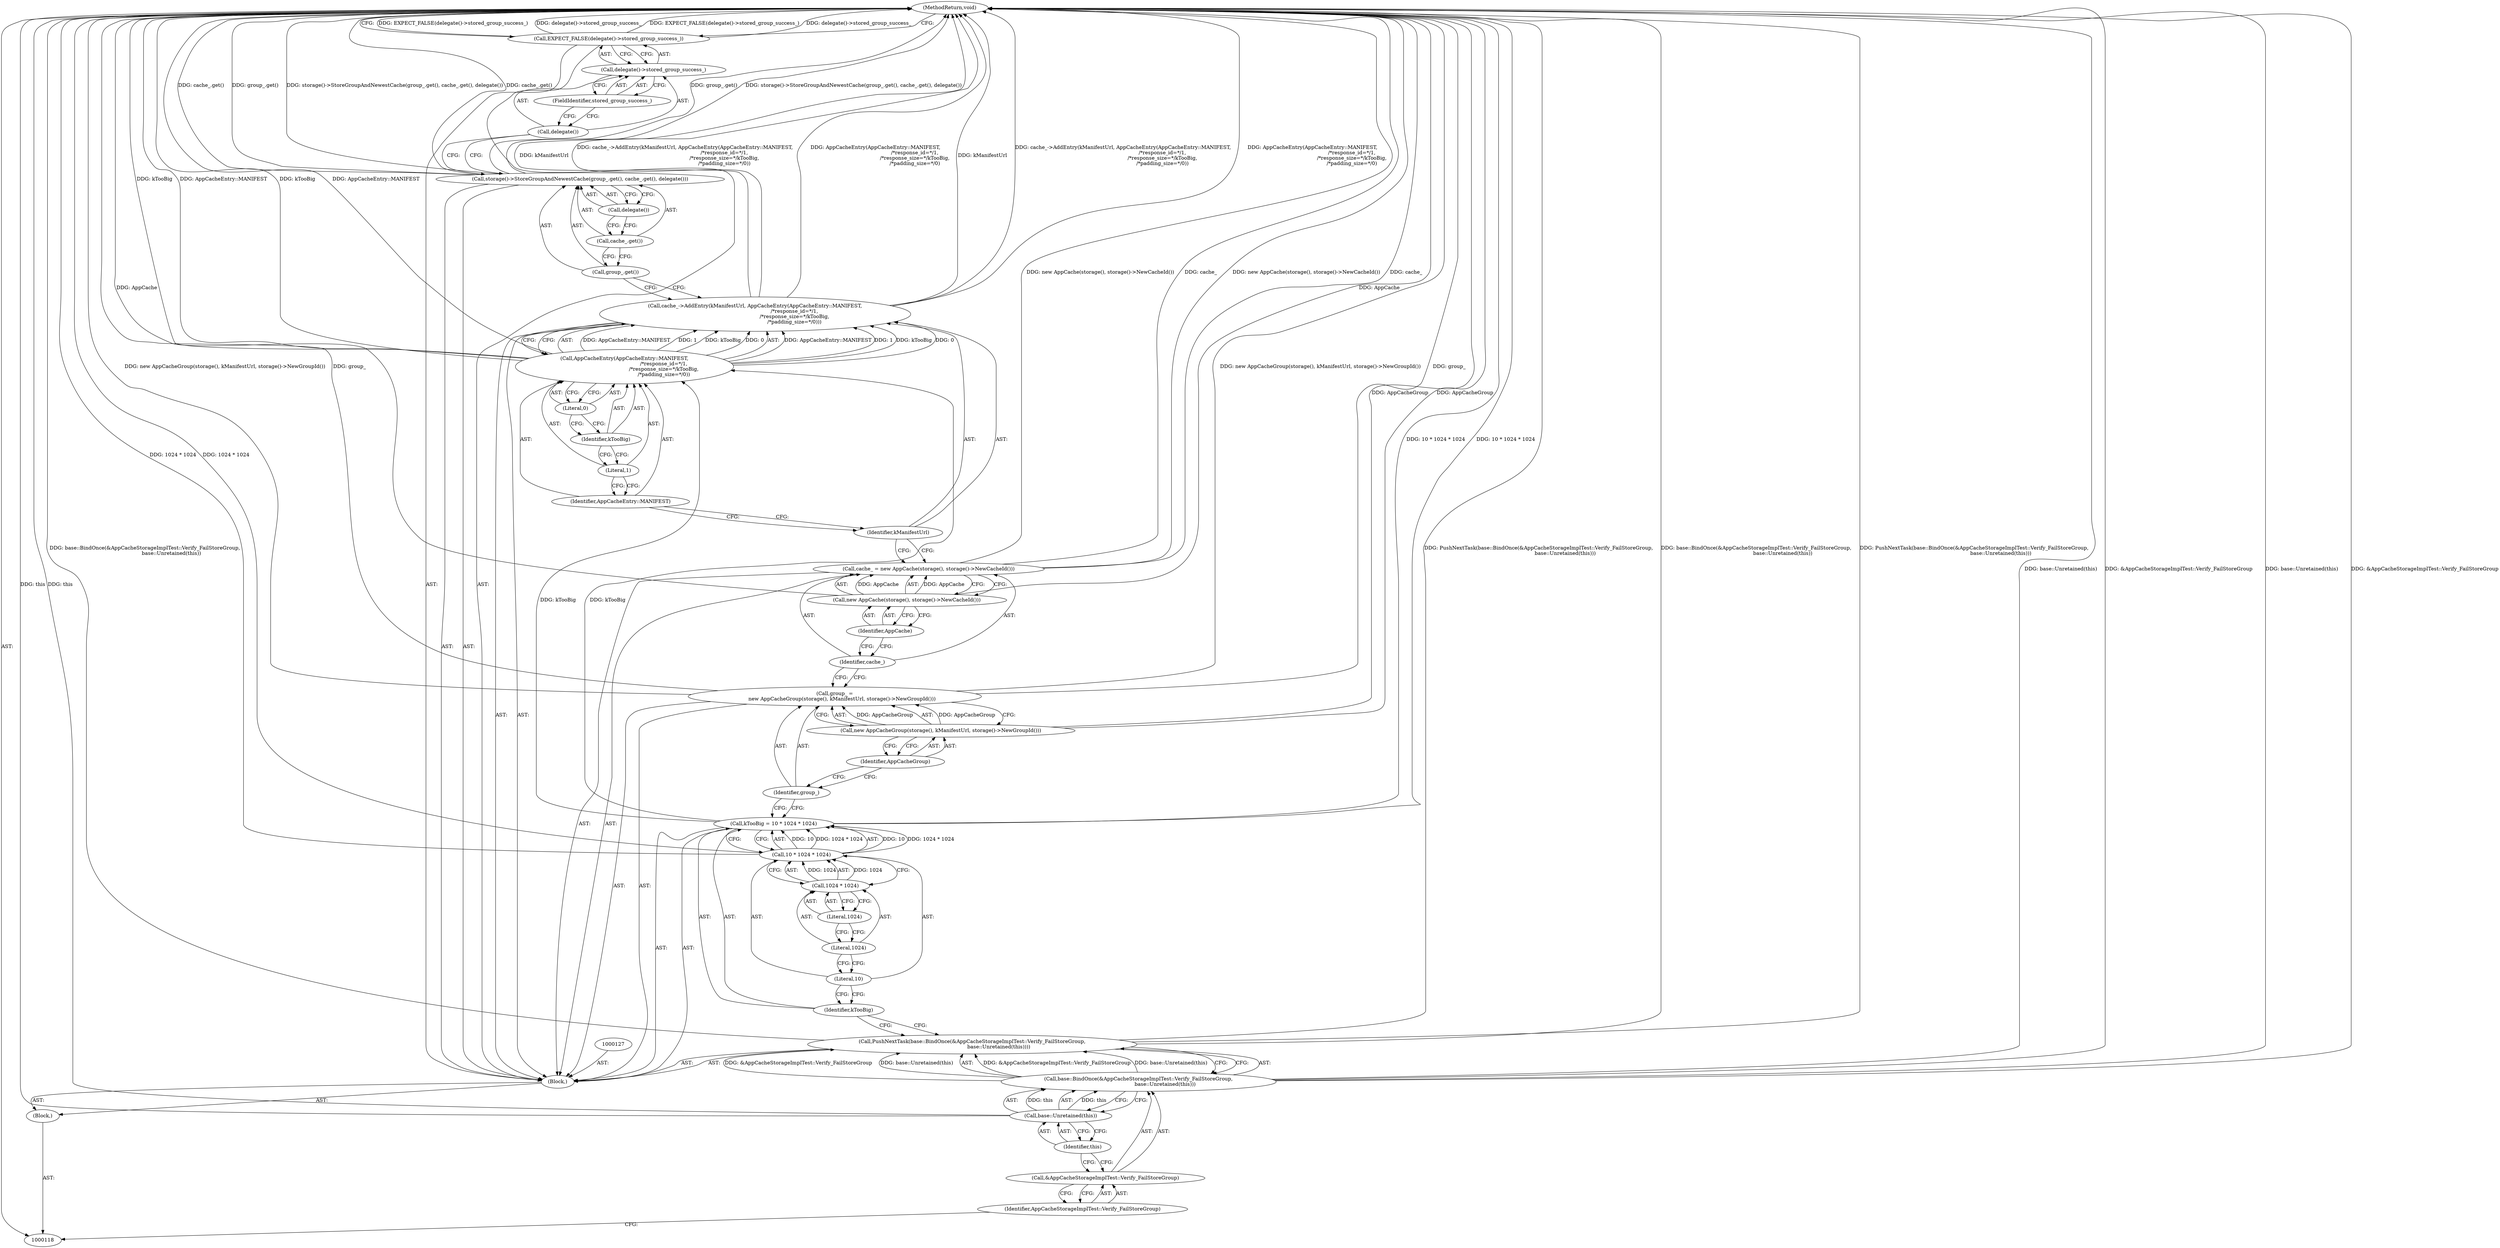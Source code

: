 digraph "0_Chrome_04aaacb936a08d70862d6d9d7e8354721ae46be8_17" {
"1000158" [label="(MethodReturn,void)"];
"1000119" [label="(Block,)"];
"1000141" [label="(Call,new AppCache(storage(), storage()->NewCacheId()))"];
"1000142" [label="(Identifier,AppCache)"];
"1000139" [label="(Call,cache_ = new AppCache(storage(), storage()->NewCacheId()))"];
"1000140" [label="(Identifier,cache_)"];
"1000144" [label="(Identifier,kManifestUrl)"];
"1000145" [label="(Call,AppCacheEntry(AppCacheEntry::MANIFEST,\n                                                 /*response_id=*/1,\n                                                 /*response_size=*/kTooBig,\n                                                 /*padding_size=*/0))"];
"1000143" [label="(Call,cache_->AddEntry(kManifestUrl, AppCacheEntry(AppCacheEntry::MANIFEST,\n                                                 /*response_id=*/1,\n                                                 /*response_size=*/kTooBig,\n                                                 /*padding_size=*/0)))"];
"1000146" [label="(Identifier,AppCacheEntry::MANIFEST)"];
"1000147" [label="(Literal,1)"];
"1000148" [label="(Identifier,kTooBig)"];
"1000149" [label="(Literal,0)"];
"1000150" [label="(Call,storage()->StoreGroupAndNewestCache(group_.get(), cache_.get(), delegate()))"];
"1000151" [label="(Call,group_.get())"];
"1000152" [label="(Call,cache_.get())"];
"1000153" [label="(Call,delegate())"];
"1000155" [label="(Call,delegate()->stored_group_success_)"];
"1000156" [label="(Call,delegate())"];
"1000157" [label="(FieldIdentifier,stored_group_success_)"];
"1000154" [label="(Call,EXPECT_FALSE(delegate()->stored_group_success_))"];
"1000122" [label="(Call,base::BindOnce(&AppCacheStorageImplTest::Verify_FailStoreGroup,\n                                 base::Unretained(this)))"];
"1000123" [label="(Call,&AppCacheStorageImplTest::Verify_FailStoreGroup)"];
"1000124" [label="(Identifier,AppCacheStorageImplTest::Verify_FailStoreGroup)"];
"1000121" [label="(Call,PushNextTask(base::BindOnce(&AppCacheStorageImplTest::Verify_FailStoreGroup,\n                                 base::Unretained(this))))"];
"1000125" [label="(Call,base::Unretained(this))"];
"1000126" [label="(Identifier,this)"];
"1000128" [label="(Call,kTooBig = 10 * 1024 * 1024)"];
"1000129" [label="(Identifier,kTooBig)"];
"1000130" [label="(Call,10 * 1024 * 1024)"];
"1000131" [label="(Literal,10)"];
"1000132" [label="(Call,1024 * 1024)"];
"1000133" [label="(Literal,1024)"];
"1000134" [label="(Literal,1024)"];
"1000120" [label="(Block,)"];
"1000135" [label="(Call,group_ =\n         new AppCacheGroup(storage(), kManifestUrl, storage()->NewGroupId()))"];
"1000136" [label="(Identifier,group_)"];
"1000138" [label="(Identifier,AppCacheGroup)"];
"1000137" [label="(Call,new AppCacheGroup(storage(), kManifestUrl, storage()->NewGroupId()))"];
"1000158" -> "1000118"  [label="AST: "];
"1000158" -> "1000154"  [label="CFG: "];
"1000141" -> "1000158"  [label="DDG: AppCache"];
"1000122" -> "1000158"  [label="DDG: base::Unretained(this)"];
"1000122" -> "1000158"  [label="DDG: &AppCacheStorageImplTest::Verify_FailStoreGroup"];
"1000150" -> "1000158"  [label="DDG: group_.get()"];
"1000150" -> "1000158"  [label="DDG: storage()->StoreGroupAndNewestCache(group_.get(), cache_.get(), delegate())"];
"1000150" -> "1000158"  [label="DDG: cache_.get()"];
"1000121" -> "1000158"  [label="DDG: PushNextTask(base::BindOnce(&AppCacheStorageImplTest::Verify_FailStoreGroup,\n                                 base::Unretained(this)))"];
"1000121" -> "1000158"  [label="DDG: base::BindOnce(&AppCacheStorageImplTest::Verify_FailStoreGroup,\n                                 base::Unretained(this))"];
"1000145" -> "1000158"  [label="DDG: kTooBig"];
"1000145" -> "1000158"  [label="DDG: AppCacheEntry::MANIFEST"];
"1000154" -> "1000158"  [label="DDG: EXPECT_FALSE(delegate()->stored_group_success_)"];
"1000154" -> "1000158"  [label="DDG: delegate()->stored_group_success_"];
"1000135" -> "1000158"  [label="DDG: new AppCacheGroup(storage(), kManifestUrl, storage()->NewGroupId())"];
"1000135" -> "1000158"  [label="DDG: group_"];
"1000128" -> "1000158"  [label="DDG: 10 * 1024 * 1024"];
"1000125" -> "1000158"  [label="DDG: this"];
"1000130" -> "1000158"  [label="DDG: 1024 * 1024"];
"1000139" -> "1000158"  [label="DDG: new AppCache(storage(), storage()->NewCacheId())"];
"1000139" -> "1000158"  [label="DDG: cache_"];
"1000143" -> "1000158"  [label="DDG: kManifestUrl"];
"1000143" -> "1000158"  [label="DDG: cache_->AddEntry(kManifestUrl, AppCacheEntry(AppCacheEntry::MANIFEST,\n                                                 /*response_id=*/1,\n                                                 /*response_size=*/kTooBig,\n                                                 /*padding_size=*/0))"];
"1000143" -> "1000158"  [label="DDG: AppCacheEntry(AppCacheEntry::MANIFEST,\n                                                 /*response_id=*/1,\n                                                 /*response_size=*/kTooBig,\n                                                 /*padding_size=*/0)"];
"1000137" -> "1000158"  [label="DDG: AppCacheGroup"];
"1000119" -> "1000118"  [label="AST: "];
"1000120" -> "1000119"  [label="AST: "];
"1000141" -> "1000139"  [label="AST: "];
"1000141" -> "1000142"  [label="CFG: "];
"1000142" -> "1000141"  [label="AST: "];
"1000139" -> "1000141"  [label="CFG: "];
"1000141" -> "1000158"  [label="DDG: AppCache"];
"1000141" -> "1000139"  [label="DDG: AppCache"];
"1000142" -> "1000141"  [label="AST: "];
"1000142" -> "1000140"  [label="CFG: "];
"1000141" -> "1000142"  [label="CFG: "];
"1000139" -> "1000120"  [label="AST: "];
"1000139" -> "1000141"  [label="CFG: "];
"1000140" -> "1000139"  [label="AST: "];
"1000141" -> "1000139"  [label="AST: "];
"1000144" -> "1000139"  [label="CFG: "];
"1000139" -> "1000158"  [label="DDG: new AppCache(storage(), storage()->NewCacheId())"];
"1000139" -> "1000158"  [label="DDG: cache_"];
"1000141" -> "1000139"  [label="DDG: AppCache"];
"1000140" -> "1000139"  [label="AST: "];
"1000140" -> "1000135"  [label="CFG: "];
"1000142" -> "1000140"  [label="CFG: "];
"1000144" -> "1000143"  [label="AST: "];
"1000144" -> "1000139"  [label="CFG: "];
"1000146" -> "1000144"  [label="CFG: "];
"1000145" -> "1000143"  [label="AST: "];
"1000145" -> "1000149"  [label="CFG: "];
"1000146" -> "1000145"  [label="AST: "];
"1000147" -> "1000145"  [label="AST: "];
"1000148" -> "1000145"  [label="AST: "];
"1000149" -> "1000145"  [label="AST: "];
"1000143" -> "1000145"  [label="CFG: "];
"1000145" -> "1000158"  [label="DDG: kTooBig"];
"1000145" -> "1000158"  [label="DDG: AppCacheEntry::MANIFEST"];
"1000145" -> "1000143"  [label="DDG: AppCacheEntry::MANIFEST"];
"1000145" -> "1000143"  [label="DDG: 1"];
"1000145" -> "1000143"  [label="DDG: kTooBig"];
"1000145" -> "1000143"  [label="DDG: 0"];
"1000128" -> "1000145"  [label="DDG: kTooBig"];
"1000143" -> "1000120"  [label="AST: "];
"1000143" -> "1000145"  [label="CFG: "];
"1000144" -> "1000143"  [label="AST: "];
"1000145" -> "1000143"  [label="AST: "];
"1000151" -> "1000143"  [label="CFG: "];
"1000143" -> "1000158"  [label="DDG: kManifestUrl"];
"1000143" -> "1000158"  [label="DDG: cache_->AddEntry(kManifestUrl, AppCacheEntry(AppCacheEntry::MANIFEST,\n                                                 /*response_id=*/1,\n                                                 /*response_size=*/kTooBig,\n                                                 /*padding_size=*/0))"];
"1000143" -> "1000158"  [label="DDG: AppCacheEntry(AppCacheEntry::MANIFEST,\n                                                 /*response_id=*/1,\n                                                 /*response_size=*/kTooBig,\n                                                 /*padding_size=*/0)"];
"1000145" -> "1000143"  [label="DDG: AppCacheEntry::MANIFEST"];
"1000145" -> "1000143"  [label="DDG: 1"];
"1000145" -> "1000143"  [label="DDG: kTooBig"];
"1000145" -> "1000143"  [label="DDG: 0"];
"1000146" -> "1000145"  [label="AST: "];
"1000146" -> "1000144"  [label="CFG: "];
"1000147" -> "1000146"  [label="CFG: "];
"1000147" -> "1000145"  [label="AST: "];
"1000147" -> "1000146"  [label="CFG: "];
"1000148" -> "1000147"  [label="CFG: "];
"1000148" -> "1000145"  [label="AST: "];
"1000148" -> "1000147"  [label="CFG: "];
"1000149" -> "1000148"  [label="CFG: "];
"1000149" -> "1000145"  [label="AST: "];
"1000149" -> "1000148"  [label="CFG: "];
"1000145" -> "1000149"  [label="CFG: "];
"1000150" -> "1000120"  [label="AST: "];
"1000150" -> "1000153"  [label="CFG: "];
"1000151" -> "1000150"  [label="AST: "];
"1000152" -> "1000150"  [label="AST: "];
"1000153" -> "1000150"  [label="AST: "];
"1000156" -> "1000150"  [label="CFG: "];
"1000150" -> "1000158"  [label="DDG: group_.get()"];
"1000150" -> "1000158"  [label="DDG: storage()->StoreGroupAndNewestCache(group_.get(), cache_.get(), delegate())"];
"1000150" -> "1000158"  [label="DDG: cache_.get()"];
"1000151" -> "1000150"  [label="AST: "];
"1000151" -> "1000143"  [label="CFG: "];
"1000152" -> "1000151"  [label="CFG: "];
"1000152" -> "1000150"  [label="AST: "];
"1000152" -> "1000151"  [label="CFG: "];
"1000153" -> "1000152"  [label="CFG: "];
"1000153" -> "1000150"  [label="AST: "];
"1000153" -> "1000152"  [label="CFG: "];
"1000150" -> "1000153"  [label="CFG: "];
"1000155" -> "1000154"  [label="AST: "];
"1000155" -> "1000157"  [label="CFG: "];
"1000156" -> "1000155"  [label="AST: "];
"1000157" -> "1000155"  [label="AST: "];
"1000154" -> "1000155"  [label="CFG: "];
"1000156" -> "1000155"  [label="AST: "];
"1000156" -> "1000150"  [label="CFG: "];
"1000157" -> "1000156"  [label="CFG: "];
"1000157" -> "1000155"  [label="AST: "];
"1000157" -> "1000156"  [label="CFG: "];
"1000155" -> "1000157"  [label="CFG: "];
"1000154" -> "1000120"  [label="AST: "];
"1000154" -> "1000155"  [label="CFG: "];
"1000155" -> "1000154"  [label="AST: "];
"1000158" -> "1000154"  [label="CFG: "];
"1000154" -> "1000158"  [label="DDG: EXPECT_FALSE(delegate()->stored_group_success_)"];
"1000154" -> "1000158"  [label="DDG: delegate()->stored_group_success_"];
"1000122" -> "1000121"  [label="AST: "];
"1000122" -> "1000125"  [label="CFG: "];
"1000123" -> "1000122"  [label="AST: "];
"1000125" -> "1000122"  [label="AST: "];
"1000121" -> "1000122"  [label="CFG: "];
"1000122" -> "1000158"  [label="DDG: base::Unretained(this)"];
"1000122" -> "1000158"  [label="DDG: &AppCacheStorageImplTest::Verify_FailStoreGroup"];
"1000122" -> "1000121"  [label="DDG: &AppCacheStorageImplTest::Verify_FailStoreGroup"];
"1000122" -> "1000121"  [label="DDG: base::Unretained(this)"];
"1000125" -> "1000122"  [label="DDG: this"];
"1000123" -> "1000122"  [label="AST: "];
"1000123" -> "1000124"  [label="CFG: "];
"1000124" -> "1000123"  [label="AST: "];
"1000126" -> "1000123"  [label="CFG: "];
"1000124" -> "1000123"  [label="AST: "];
"1000124" -> "1000118"  [label="CFG: "];
"1000123" -> "1000124"  [label="CFG: "];
"1000121" -> "1000120"  [label="AST: "];
"1000121" -> "1000122"  [label="CFG: "];
"1000122" -> "1000121"  [label="AST: "];
"1000129" -> "1000121"  [label="CFG: "];
"1000121" -> "1000158"  [label="DDG: PushNextTask(base::BindOnce(&AppCacheStorageImplTest::Verify_FailStoreGroup,\n                                 base::Unretained(this)))"];
"1000121" -> "1000158"  [label="DDG: base::BindOnce(&AppCacheStorageImplTest::Verify_FailStoreGroup,\n                                 base::Unretained(this))"];
"1000122" -> "1000121"  [label="DDG: &AppCacheStorageImplTest::Verify_FailStoreGroup"];
"1000122" -> "1000121"  [label="DDG: base::Unretained(this)"];
"1000125" -> "1000122"  [label="AST: "];
"1000125" -> "1000126"  [label="CFG: "];
"1000126" -> "1000125"  [label="AST: "];
"1000122" -> "1000125"  [label="CFG: "];
"1000125" -> "1000158"  [label="DDG: this"];
"1000125" -> "1000122"  [label="DDG: this"];
"1000126" -> "1000125"  [label="AST: "];
"1000126" -> "1000123"  [label="CFG: "];
"1000125" -> "1000126"  [label="CFG: "];
"1000128" -> "1000120"  [label="AST: "];
"1000128" -> "1000130"  [label="CFG: "];
"1000129" -> "1000128"  [label="AST: "];
"1000130" -> "1000128"  [label="AST: "];
"1000136" -> "1000128"  [label="CFG: "];
"1000128" -> "1000158"  [label="DDG: 10 * 1024 * 1024"];
"1000130" -> "1000128"  [label="DDG: 10"];
"1000130" -> "1000128"  [label="DDG: 1024 * 1024"];
"1000128" -> "1000145"  [label="DDG: kTooBig"];
"1000129" -> "1000128"  [label="AST: "];
"1000129" -> "1000121"  [label="CFG: "];
"1000131" -> "1000129"  [label="CFG: "];
"1000130" -> "1000128"  [label="AST: "];
"1000130" -> "1000132"  [label="CFG: "];
"1000131" -> "1000130"  [label="AST: "];
"1000132" -> "1000130"  [label="AST: "];
"1000128" -> "1000130"  [label="CFG: "];
"1000130" -> "1000158"  [label="DDG: 1024 * 1024"];
"1000130" -> "1000128"  [label="DDG: 10"];
"1000130" -> "1000128"  [label="DDG: 1024 * 1024"];
"1000132" -> "1000130"  [label="DDG: 1024"];
"1000131" -> "1000130"  [label="AST: "];
"1000131" -> "1000129"  [label="CFG: "];
"1000133" -> "1000131"  [label="CFG: "];
"1000132" -> "1000130"  [label="AST: "];
"1000132" -> "1000134"  [label="CFG: "];
"1000133" -> "1000132"  [label="AST: "];
"1000134" -> "1000132"  [label="AST: "];
"1000130" -> "1000132"  [label="CFG: "];
"1000132" -> "1000130"  [label="DDG: 1024"];
"1000133" -> "1000132"  [label="AST: "];
"1000133" -> "1000131"  [label="CFG: "];
"1000134" -> "1000133"  [label="CFG: "];
"1000134" -> "1000132"  [label="AST: "];
"1000134" -> "1000133"  [label="CFG: "];
"1000132" -> "1000134"  [label="CFG: "];
"1000120" -> "1000119"  [label="AST: "];
"1000121" -> "1000120"  [label="AST: "];
"1000127" -> "1000120"  [label="AST: "];
"1000128" -> "1000120"  [label="AST: "];
"1000135" -> "1000120"  [label="AST: "];
"1000139" -> "1000120"  [label="AST: "];
"1000143" -> "1000120"  [label="AST: "];
"1000150" -> "1000120"  [label="AST: "];
"1000154" -> "1000120"  [label="AST: "];
"1000135" -> "1000120"  [label="AST: "];
"1000135" -> "1000137"  [label="CFG: "];
"1000136" -> "1000135"  [label="AST: "];
"1000137" -> "1000135"  [label="AST: "];
"1000140" -> "1000135"  [label="CFG: "];
"1000135" -> "1000158"  [label="DDG: new AppCacheGroup(storage(), kManifestUrl, storage()->NewGroupId())"];
"1000135" -> "1000158"  [label="DDG: group_"];
"1000137" -> "1000135"  [label="DDG: AppCacheGroup"];
"1000136" -> "1000135"  [label="AST: "];
"1000136" -> "1000128"  [label="CFG: "];
"1000138" -> "1000136"  [label="CFG: "];
"1000138" -> "1000137"  [label="AST: "];
"1000138" -> "1000136"  [label="CFG: "];
"1000137" -> "1000138"  [label="CFG: "];
"1000137" -> "1000135"  [label="AST: "];
"1000137" -> "1000138"  [label="CFG: "];
"1000138" -> "1000137"  [label="AST: "];
"1000135" -> "1000137"  [label="CFG: "];
"1000137" -> "1000158"  [label="DDG: AppCacheGroup"];
"1000137" -> "1000135"  [label="DDG: AppCacheGroup"];
}
